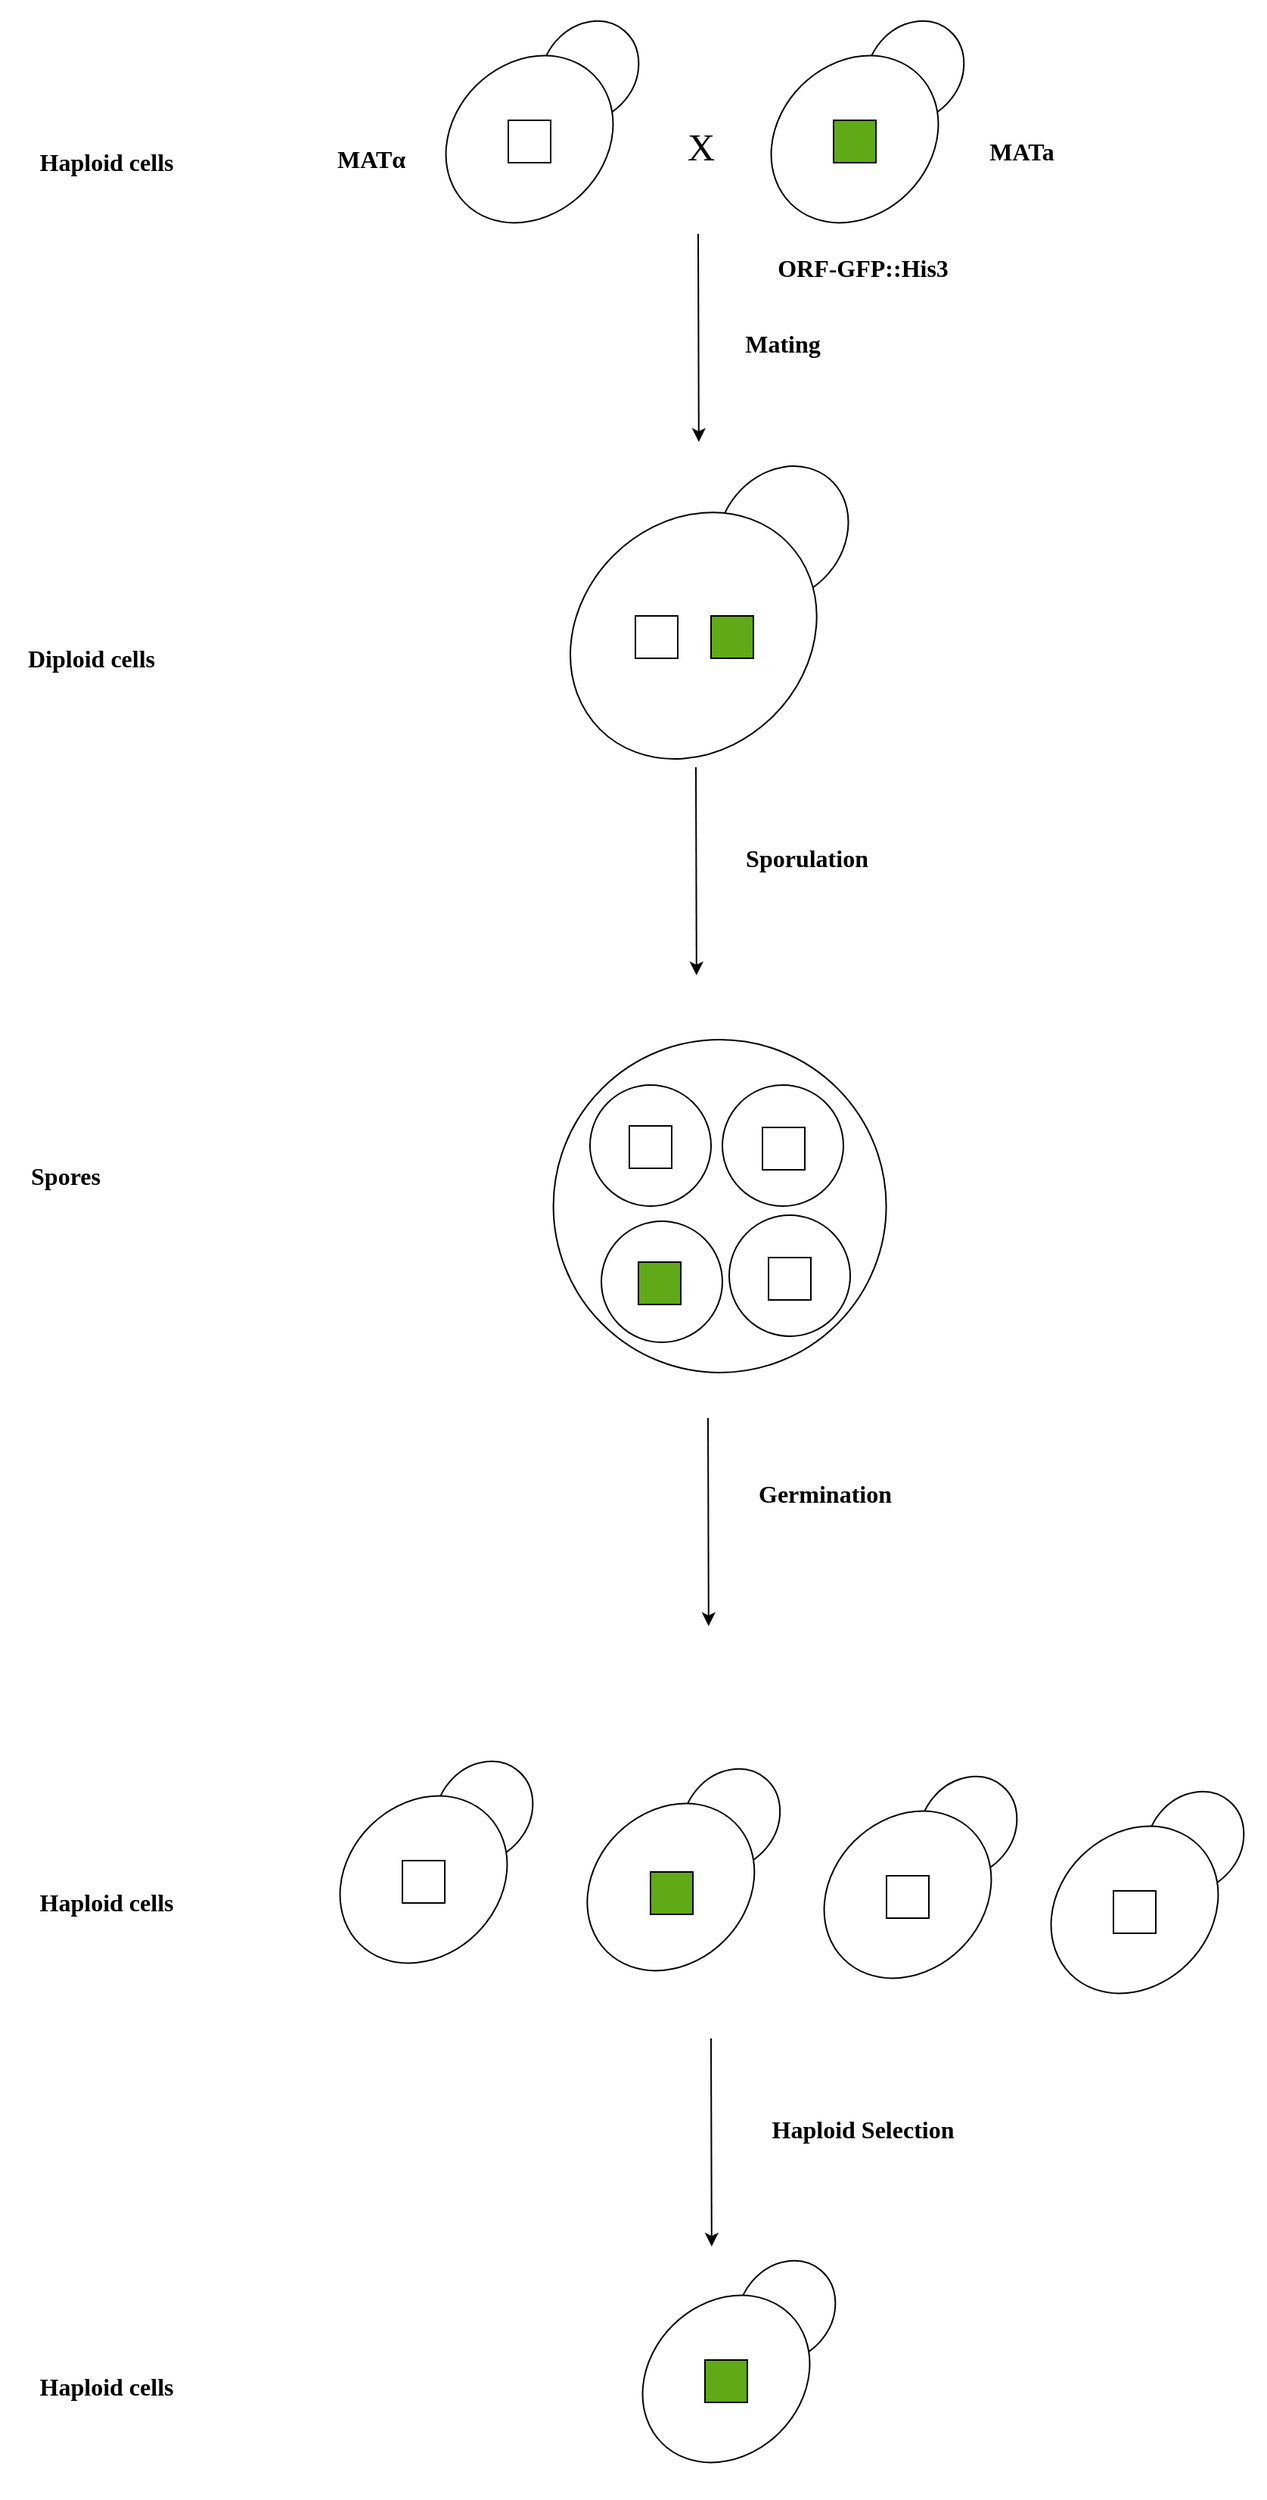 <mxfile version="13.6.10" type="gitlab">
  <diagram id="beiPa8BHD_OdnOx-yBbd" name="Page-1">
    <mxGraphModel dx="3734" dy="2317" grid="1" gridSize="10" guides="0" tooltips="1" connect="1" arrows="1" fold="1" page="0" pageScale="1" pageWidth="850" pageHeight="1100" math="0" shadow="0">
      <root>
        <mxCell id="0" />
        <mxCell id="1" parent="0" />
        <mxCell id="B4sxJnHl5gxaD_2t0ISS-19" value="" style="endArrow=classic;html=1;strokeWidth=1;" parent="1" edge="1">
          <mxGeometry width="50" height="50" relative="1" as="geometry">
            <mxPoint x="271.5" y="187.5" as="sourcePoint" />
            <mxPoint x="271.92" y="325" as="targetPoint" />
          </mxGeometry>
        </mxCell>
        <mxCell id="B4sxJnHl5gxaD_2t0ISS-20" value="" style="endArrow=classic;html=1;strokeWidth=1;" parent="1" edge="1">
          <mxGeometry width="50" height="50" relative="1" as="geometry">
            <mxPoint x="270" y="540" as="sourcePoint" />
            <mxPoint x="270.42" y="677.5" as="targetPoint" />
          </mxGeometry>
        </mxCell>
        <mxCell id="B4sxJnHl5gxaD_2t0ISS-25" value="" style="ellipse;whiteSpace=wrap;html=1;rotation=130;direction=south;fillColor=#FFFFFF;" parent="1" vertex="1">
          <mxGeometry x="280" y="345.62" width="95" height="80" as="geometry" />
        </mxCell>
        <mxCell id="B4sxJnHl5gxaD_2t0ISS-26" value="" style="ellipse;whiteSpace=wrap;html=1;direction=north;rotation=-45;fillColor=#FFFFFF;" parent="1" vertex="1">
          <mxGeometry x="180.92" y="378.21" width="175" height="149.67" as="geometry" />
        </mxCell>
        <mxCell id="B4sxJnHl5gxaD_2t0ISS-27" value="" style="ellipse;whiteSpace=wrap;html=1;aspect=fixed;strokeColor=#000000;fillColor=#FFFFFF;" parent="1" vertex="1">
          <mxGeometry x="175.8" y="720" width="220" height="220" as="geometry" />
        </mxCell>
        <mxCell id="B4sxJnHl5gxaD_2t0ISS-28" value="" style="ellipse;whiteSpace=wrap;html=1;aspect=fixed;strokeColor=#000000;fillColor=#FFFFFF;" parent="1" vertex="1">
          <mxGeometry x="200" y="750" width="80" height="80" as="geometry" />
        </mxCell>
        <mxCell id="B4sxJnHl5gxaD_2t0ISS-29" value="" style="ellipse;whiteSpace=wrap;html=1;aspect=fixed;strokeColor=#000000;fillColor=#FFFFFF;" parent="1" vertex="1">
          <mxGeometry x="287.5" y="750" width="80" height="80" as="geometry" />
        </mxCell>
        <mxCell id="B4sxJnHl5gxaD_2t0ISS-30" value="" style="ellipse;whiteSpace=wrap;html=1;aspect=fixed;strokeColor=#000000;fillColor=#FFFFFF;" parent="1" vertex="1">
          <mxGeometry x="207.5" y="840" width="80" height="80" as="geometry" />
        </mxCell>
        <mxCell id="B4sxJnHl5gxaD_2t0ISS-31" value="" style="ellipse;whiteSpace=wrap;html=1;aspect=fixed;strokeColor=#000000;fillColor=#FFFFFF;" parent="1" vertex="1">
          <mxGeometry x="292" y="836" width="80" height="80" as="geometry" />
        </mxCell>
        <mxCell id="B4sxJnHl5gxaD_2t0ISS-32" value="&lt;font style=&quot;font-size: 25px&quot; face=&quot;Georgia&quot;&gt;X&lt;/font&gt;" style="text;html=1;align=center;verticalAlign=middle;resizable=0;points=[];autosize=1;" parent="1" vertex="1">
          <mxGeometry x="257.5" y="120" width="30" height="20" as="geometry" />
        </mxCell>
        <mxCell id="B4sxJnHl5gxaD_2t0ISS-33" value="" style="endArrow=classic;html=1;strokeWidth=1;" parent="1" edge="1">
          <mxGeometry width="50" height="50" relative="1" as="geometry">
            <mxPoint x="278" y="970" as="sourcePoint" />
            <mxPoint x="278.42" y="1107.5" as="targetPoint" />
          </mxGeometry>
        </mxCell>
        <mxCell id="B4sxJnHl5gxaD_2t0ISS-39" value="" style="ellipse;whiteSpace=wrap;html=1;rotation=130;direction=south;fillColor=#FFFFFF;" parent="1" vertex="1">
          <mxGeometry x="258.42" y="1205" width="70" height="60" as="geometry" />
        </mxCell>
        <mxCell id="B4sxJnHl5gxaD_2t0ISS-40" value="" style="ellipse;whiteSpace=wrap;html=1;direction=north;rotation=-45;fillColor=#FFFFFF;" parent="1" vertex="1">
          <mxGeometry x="193.42" y="1230" width="120" height="100" as="geometry" />
        </mxCell>
        <mxCell id="B4sxJnHl5gxaD_2t0ISS-48" value="" style="endArrow=classic;html=1;strokeWidth=1;" parent="1" edge="1">
          <mxGeometry width="50" height="50" relative="1" as="geometry">
            <mxPoint x="280" y="1380" as="sourcePoint" />
            <mxPoint x="280.42" y="1517.5" as="targetPoint" />
          </mxGeometry>
        </mxCell>
        <mxCell id="B4sxJnHl5gxaD_2t0ISS-50" value="&lt;font face=&quot;Georgia&quot;&gt;&lt;b&gt;&lt;font style=&quot;font-size: 16px&quot;&gt;Mating&lt;/font&gt;&lt;/b&gt;&lt;/font&gt;" style="text;html=1;align=center;verticalAlign=middle;resizable=0;points=[];autosize=1;" parent="1" vertex="1">
          <mxGeometry x="292" y="250" width="70" height="20" as="geometry" />
        </mxCell>
        <mxCell id="B4sxJnHl5gxaD_2t0ISS-51" value="&lt;font face=&quot;Georgia&quot;&gt;&lt;b&gt;&lt;font style=&quot;font-size: 16px&quot;&gt;Sporulation&lt;/font&gt;&lt;/b&gt;&lt;/font&gt;" style="text;html=1;align=center;verticalAlign=middle;resizable=0;points=[];autosize=1;" parent="1" vertex="1">
          <mxGeometry x="287.5" y="590" width="110" height="20" as="geometry" />
        </mxCell>
        <mxCell id="B4sxJnHl5gxaD_2t0ISS-52" value="&lt;div&gt;&lt;font face=&quot;Georgia&quot;&gt;&lt;b&gt;&lt;font style=&quot;font-size: 16px&quot;&gt;Germination&lt;/font&gt;&lt;/b&gt;&lt;/font&gt;&lt;/div&gt;" style="text;html=1;align=center;verticalAlign=middle;resizable=0;points=[];autosize=1;" parent="1" vertex="1">
          <mxGeometry x="295" y="1010" width="120" height="20" as="geometry" />
        </mxCell>
        <mxCell id="B4sxJnHl5gxaD_2t0ISS-53" value="&lt;div&gt;&lt;font face=&quot;Georgia&quot;&gt;&lt;b&gt;&lt;font style=&quot;font-size: 16px&quot;&gt;Haploid Selection&lt;br&gt;&lt;/font&gt;&lt;/b&gt;&lt;/font&gt;&lt;/div&gt;" style="text;html=1;align=center;verticalAlign=middle;resizable=0;points=[];autosize=1;" parent="1" vertex="1">
          <mxGeometry x="300" y="1430" width="160" height="20" as="geometry" />
        </mxCell>
        <mxCell id="B4sxJnHl5gxaD_2t0ISS-54" value="&lt;font face=&quot;Georgia&quot;&gt;&lt;b&gt;&lt;font style=&quot;font-size: 16px&quot;&gt;ORF-GFP::His3&lt;/font&gt;&lt;/b&gt;&lt;/font&gt;" style="text;html=1;align=center;verticalAlign=middle;resizable=0;points=[];autosize=1;" parent="1" vertex="1">
          <mxGeometry x="310" y="200" width="140" height="20" as="geometry" />
        </mxCell>
        <mxCell id="B4sxJnHl5gxaD_2t0ISS-78" value="&lt;font face=&quot;Georgia&quot;&gt;&lt;b&gt;&lt;font style=&quot;font-size: 16px&quot;&gt;MATa&lt;/font&gt;&lt;/b&gt;&lt;/font&gt;" style="text;html=1;align=center;verticalAlign=middle;resizable=0;points=[];autosize=1;" parent="1" vertex="1">
          <mxGeometry x="455" y="122.5" width="60" height="20" as="geometry" />
        </mxCell>
        <mxCell id="B4sxJnHl5gxaD_2t0ISS-79" value="&lt;font face=&quot;Georgia&quot;&gt;&lt;b&gt;&lt;font style=&quot;font-size: 16px&quot;&gt;MATα&lt;/font&gt;&lt;/b&gt;&lt;/font&gt;" style="text;html=1;align=center;verticalAlign=middle;resizable=0;points=[];autosize=1;" parent="1" vertex="1">
          <mxGeometry x="20" y="127.5" width="70" height="20" as="geometry" />
        </mxCell>
        <mxCell id="uPPyn5asTpFvwDlICpT2-1" value="" style="ellipse;whiteSpace=wrap;html=1;rotation=130;direction=south;fillColor=#FFFFFF;" vertex="1" parent="1">
          <mxGeometry x="380" y="50" width="70" height="60" as="geometry" />
        </mxCell>
        <mxCell id="uPPyn5asTpFvwDlICpT2-2" value="" style="ellipse;whiteSpace=wrap;html=1;direction=north;rotation=-45;fillColor=#FFFFFF;" vertex="1" parent="1">
          <mxGeometry x="315" y="75" width="120" height="100" as="geometry" />
        </mxCell>
        <mxCell id="uPPyn5asTpFvwDlICpT2-3" value="" style="whiteSpace=wrap;html=1;aspect=fixed;strokeColor=#000000;fillColor=#60A917;direction=south;" vertex="1" parent="1">
          <mxGeometry x="361" y="112.5" width="28" height="28" as="geometry" />
        </mxCell>
        <mxCell id="uPPyn5asTpFvwDlICpT2-4" value="" style="ellipse;whiteSpace=wrap;html=1;rotation=130;direction=south;fillColor=#FFFFFF;" vertex="1" parent="1">
          <mxGeometry x="165" y="50" width="70" height="60" as="geometry" />
        </mxCell>
        <mxCell id="uPPyn5asTpFvwDlICpT2-5" value="" style="ellipse;whiteSpace=wrap;html=1;direction=north;rotation=-45;fillColor=#FFFFFF;" vertex="1" parent="1">
          <mxGeometry x="100.0" y="75" width="120" height="100" as="geometry" />
        </mxCell>
        <mxCell id="uPPyn5asTpFvwDlICpT2-6" value="" style="whiteSpace=wrap;html=1;aspect=fixed;strokeColor=#000000;direction=south;fillColor=#FFFFFF;" vertex="1" parent="1">
          <mxGeometry x="146" y="112.5" width="28" height="28" as="geometry" />
        </mxCell>
        <mxCell id="uPPyn5asTpFvwDlICpT2-7" value="" style="whiteSpace=wrap;html=1;aspect=fixed;strokeColor=#000000;direction=south;fillColor=#FFFFFF;" vertex="1" parent="1">
          <mxGeometry x="230" y="440" width="28" height="28" as="geometry" />
        </mxCell>
        <mxCell id="uPPyn5asTpFvwDlICpT2-8" value="" style="whiteSpace=wrap;html=1;aspect=fixed;strokeColor=#000000;fillColor=#60A917;direction=south;" vertex="1" parent="1">
          <mxGeometry x="280" y="440" width="28" height="28" as="geometry" />
        </mxCell>
        <mxCell id="uPPyn5asTpFvwDlICpT2-9" value="" style="whiteSpace=wrap;html=1;aspect=fixed;strokeColor=#000000;direction=south;fillColor=#FFFFFF;" vertex="1" parent="1">
          <mxGeometry x="226" y="777" width="28" height="28" as="geometry" />
        </mxCell>
        <mxCell id="uPPyn5asTpFvwDlICpT2-10" value="" style="whiteSpace=wrap;html=1;aspect=fixed;strokeColor=#000000;direction=south;fillColor=#FFFFFF;" vertex="1" parent="1">
          <mxGeometry x="314" y="778" width="28" height="28" as="geometry" />
        </mxCell>
        <mxCell id="uPPyn5asTpFvwDlICpT2-11" value="" style="whiteSpace=wrap;html=1;aspect=fixed;strokeColor=#000000;direction=south;fillColor=#FFFFFF;" vertex="1" parent="1">
          <mxGeometry x="318" y="864" width="28" height="28" as="geometry" />
        </mxCell>
        <mxCell id="uPPyn5asTpFvwDlICpT2-12" value="" style="whiteSpace=wrap;html=1;aspect=fixed;strokeColor=#000000;fillColor=#60A917;direction=south;" vertex="1" parent="1">
          <mxGeometry x="240" y="1270" width="28" height="28" as="geometry" />
        </mxCell>
        <mxCell id="uPPyn5asTpFvwDlICpT2-13" value="" style="ellipse;whiteSpace=wrap;html=1;rotation=130;direction=south;fillColor=#FFFFFF;" vertex="1" parent="1">
          <mxGeometry x="95" y="1200" width="70" height="60" as="geometry" />
        </mxCell>
        <mxCell id="uPPyn5asTpFvwDlICpT2-14" value="" style="ellipse;whiteSpace=wrap;html=1;direction=north;rotation=-45;fillColor=#FFFFFF;" vertex="1" parent="1">
          <mxGeometry x="30.0" y="1225" width="120" height="100" as="geometry" />
        </mxCell>
        <mxCell id="uPPyn5asTpFvwDlICpT2-15" value="" style="whiteSpace=wrap;html=1;aspect=fixed;strokeColor=#000000;direction=south;fillColor=#FFFFFF;" vertex="1" parent="1">
          <mxGeometry x="76" y="1262.5" width="28" height="28" as="geometry" />
        </mxCell>
        <mxCell id="uPPyn5asTpFvwDlICpT2-16" value="" style="ellipse;whiteSpace=wrap;html=1;rotation=130;direction=south;fillColor=#FFFFFF;" vertex="1" parent="1">
          <mxGeometry x="415" y="1210" width="70" height="60" as="geometry" />
        </mxCell>
        <mxCell id="uPPyn5asTpFvwDlICpT2-17" value="" style="ellipse;whiteSpace=wrap;html=1;direction=north;rotation=-45;fillColor=#FFFFFF;" vertex="1" parent="1">
          <mxGeometry x="350" y="1235" width="120" height="100" as="geometry" />
        </mxCell>
        <mxCell id="uPPyn5asTpFvwDlICpT2-18" value="" style="whiteSpace=wrap;html=1;aspect=fixed;strokeColor=#000000;direction=south;fillColor=#FFFFFF;" vertex="1" parent="1">
          <mxGeometry x="396" y="1272.5" width="28" height="28" as="geometry" />
        </mxCell>
        <mxCell id="uPPyn5asTpFvwDlICpT2-19" value="" style="ellipse;whiteSpace=wrap;html=1;rotation=130;direction=south;fillColor=#FFFFFF;" vertex="1" parent="1">
          <mxGeometry x="565" y="1220" width="70" height="60" as="geometry" />
        </mxCell>
        <mxCell id="uPPyn5asTpFvwDlICpT2-20" value="" style="ellipse;whiteSpace=wrap;html=1;direction=north;rotation=-45;fillColor=#FFFFFF;" vertex="1" parent="1">
          <mxGeometry x="500" y="1245" width="120" height="100" as="geometry" />
        </mxCell>
        <mxCell id="uPPyn5asTpFvwDlICpT2-21" value="" style="whiteSpace=wrap;html=1;aspect=fixed;strokeColor=#000000;direction=south;fillColor=#FFFFFF;" vertex="1" parent="1">
          <mxGeometry x="546" y="1282.5" width="28" height="28" as="geometry" />
        </mxCell>
        <mxCell id="uPPyn5asTpFvwDlICpT2-23" value="" style="ellipse;whiteSpace=wrap;html=1;rotation=130;direction=south;fillColor=#FFFFFF;" vertex="1" parent="1">
          <mxGeometry x="295" y="1530" width="70" height="60" as="geometry" />
        </mxCell>
        <mxCell id="uPPyn5asTpFvwDlICpT2-24" value="" style="ellipse;whiteSpace=wrap;html=1;direction=north;rotation=-45;fillColor=#FFFFFF;" vertex="1" parent="1">
          <mxGeometry x="230" y="1555" width="120" height="100" as="geometry" />
        </mxCell>
        <mxCell id="uPPyn5asTpFvwDlICpT2-25" value="" style="whiteSpace=wrap;html=1;aspect=fixed;strokeColor=#000000;fillColor=#60A917;direction=south;" vertex="1" parent="1">
          <mxGeometry x="276" y="1592.5" width="28" height="28" as="geometry" />
        </mxCell>
        <mxCell id="uPPyn5asTpFvwDlICpT2-26" value="" style="whiteSpace=wrap;html=1;aspect=fixed;strokeColor=#000000;fillColor=#60A917;direction=south;" vertex="1" parent="1">
          <mxGeometry x="232" y="867" width="28" height="28" as="geometry" />
        </mxCell>
        <mxCell id="uPPyn5asTpFvwDlICpT2-27" value="&lt;font face=&quot;Georgia&quot;&gt;&lt;b&gt;&lt;font style=&quot;font-size: 16px&quot;&gt;Diploid cells&lt;br&gt;&lt;/font&gt;&lt;/b&gt;&lt;/font&gt;" style="text;html=1;align=center;verticalAlign=middle;resizable=0;points=[];autosize=1;" vertex="1" parent="1">
          <mxGeometry x="-190.0" y="458.05" width="120" height="20" as="geometry" />
        </mxCell>
        <mxCell id="uPPyn5asTpFvwDlICpT2-28" value="&lt;font face=&quot;Georgia&quot;&gt;&lt;b&gt;&lt;font style=&quot;font-size: 16px&quot;&gt;Spores&lt;br&gt;&lt;/font&gt;&lt;/b&gt;&lt;/font&gt;" style="text;html=1;align=center;verticalAlign=middle;resizable=0;points=[];autosize=1;" vertex="1" parent="1">
          <mxGeometry x="-182.0" y="800" width="70" height="20" as="geometry" />
        </mxCell>
        <mxCell id="uPPyn5asTpFvwDlICpT2-29" value="&lt;font face=&quot;Georgia&quot;&gt;&lt;b&gt;&lt;font style=&quot;font-size: 16px&quot;&gt;Haploid cells&lt;br&gt;&lt;/font&gt;&lt;/b&gt;&lt;/font&gt;" style="text;html=1;align=center;verticalAlign=middle;resizable=0;points=[];autosize=1;" vertex="1" parent="1">
          <mxGeometry x="-180.0" y="130" width="120" height="20" as="geometry" />
        </mxCell>
        <mxCell id="uPPyn5asTpFvwDlICpT2-31" value="&lt;font face=&quot;Georgia&quot;&gt;&lt;b&gt;&lt;font style=&quot;font-size: 16px&quot;&gt;Haploid cells&lt;br&gt;&lt;/font&gt;&lt;/b&gt;&lt;/font&gt;" style="text;html=1;align=center;verticalAlign=middle;resizable=0;points=[];autosize=1;" vertex="1" parent="1">
          <mxGeometry x="-180.0" y="1280" width="120" height="20" as="geometry" />
        </mxCell>
        <mxCell id="uPPyn5asTpFvwDlICpT2-32" value="&lt;font face=&quot;Georgia&quot;&gt;&lt;b&gt;&lt;font style=&quot;font-size: 16px&quot;&gt;Haploid cells&lt;br&gt;&lt;/font&gt;&lt;/b&gt;&lt;/font&gt;" style="text;html=1;align=center;verticalAlign=middle;resizable=0;points=[];autosize=1;" vertex="1" parent="1">
          <mxGeometry x="-180.0" y="1600" width="120" height="20" as="geometry" />
        </mxCell>
      </root>
    </mxGraphModel>
  </diagram>
</mxfile>
